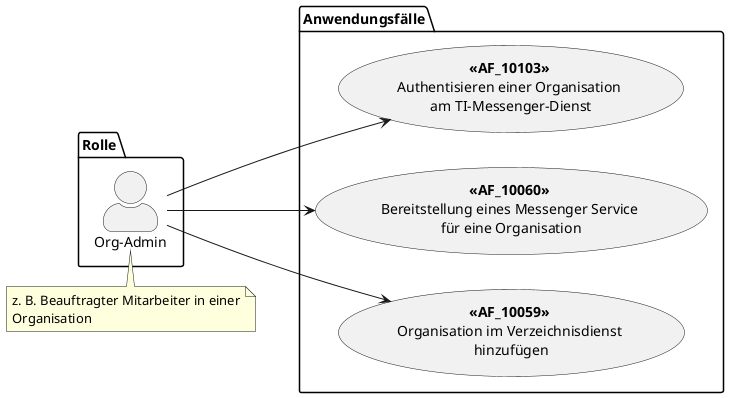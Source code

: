 /'
# TI-Messenger 1.1
# TI-Messenger-Dienst
# Use Case Diagram
# Name: Org-Admin - Anwendungsfaelle
'/

@startuml
skinparam actorStyle awesome
left to right direction

package Rolle {
  actor "Org-Admin" as oa
}

package Anwendungsfälle {
  usecase "**<<AF_10103>>** \nAuthentisieren einer Organisation \nam TI-Messenger-Dienst" as UC1
  usecase "**<<AF_10060>>** \nBereitstellung eines Messenger Service \nfür eine Organisation" as UC2
  usecase "**<<AF_10059>>** \nOrganisation im Verzeichnisdienst \nhinzufügen" as UC3
}

oa --> UC1
oa --> UC2
oa --> UC3

note top of (oa)
  z. B. Beauftragter Mitarbeiter in einer
  Organisation
end note

@enduml
